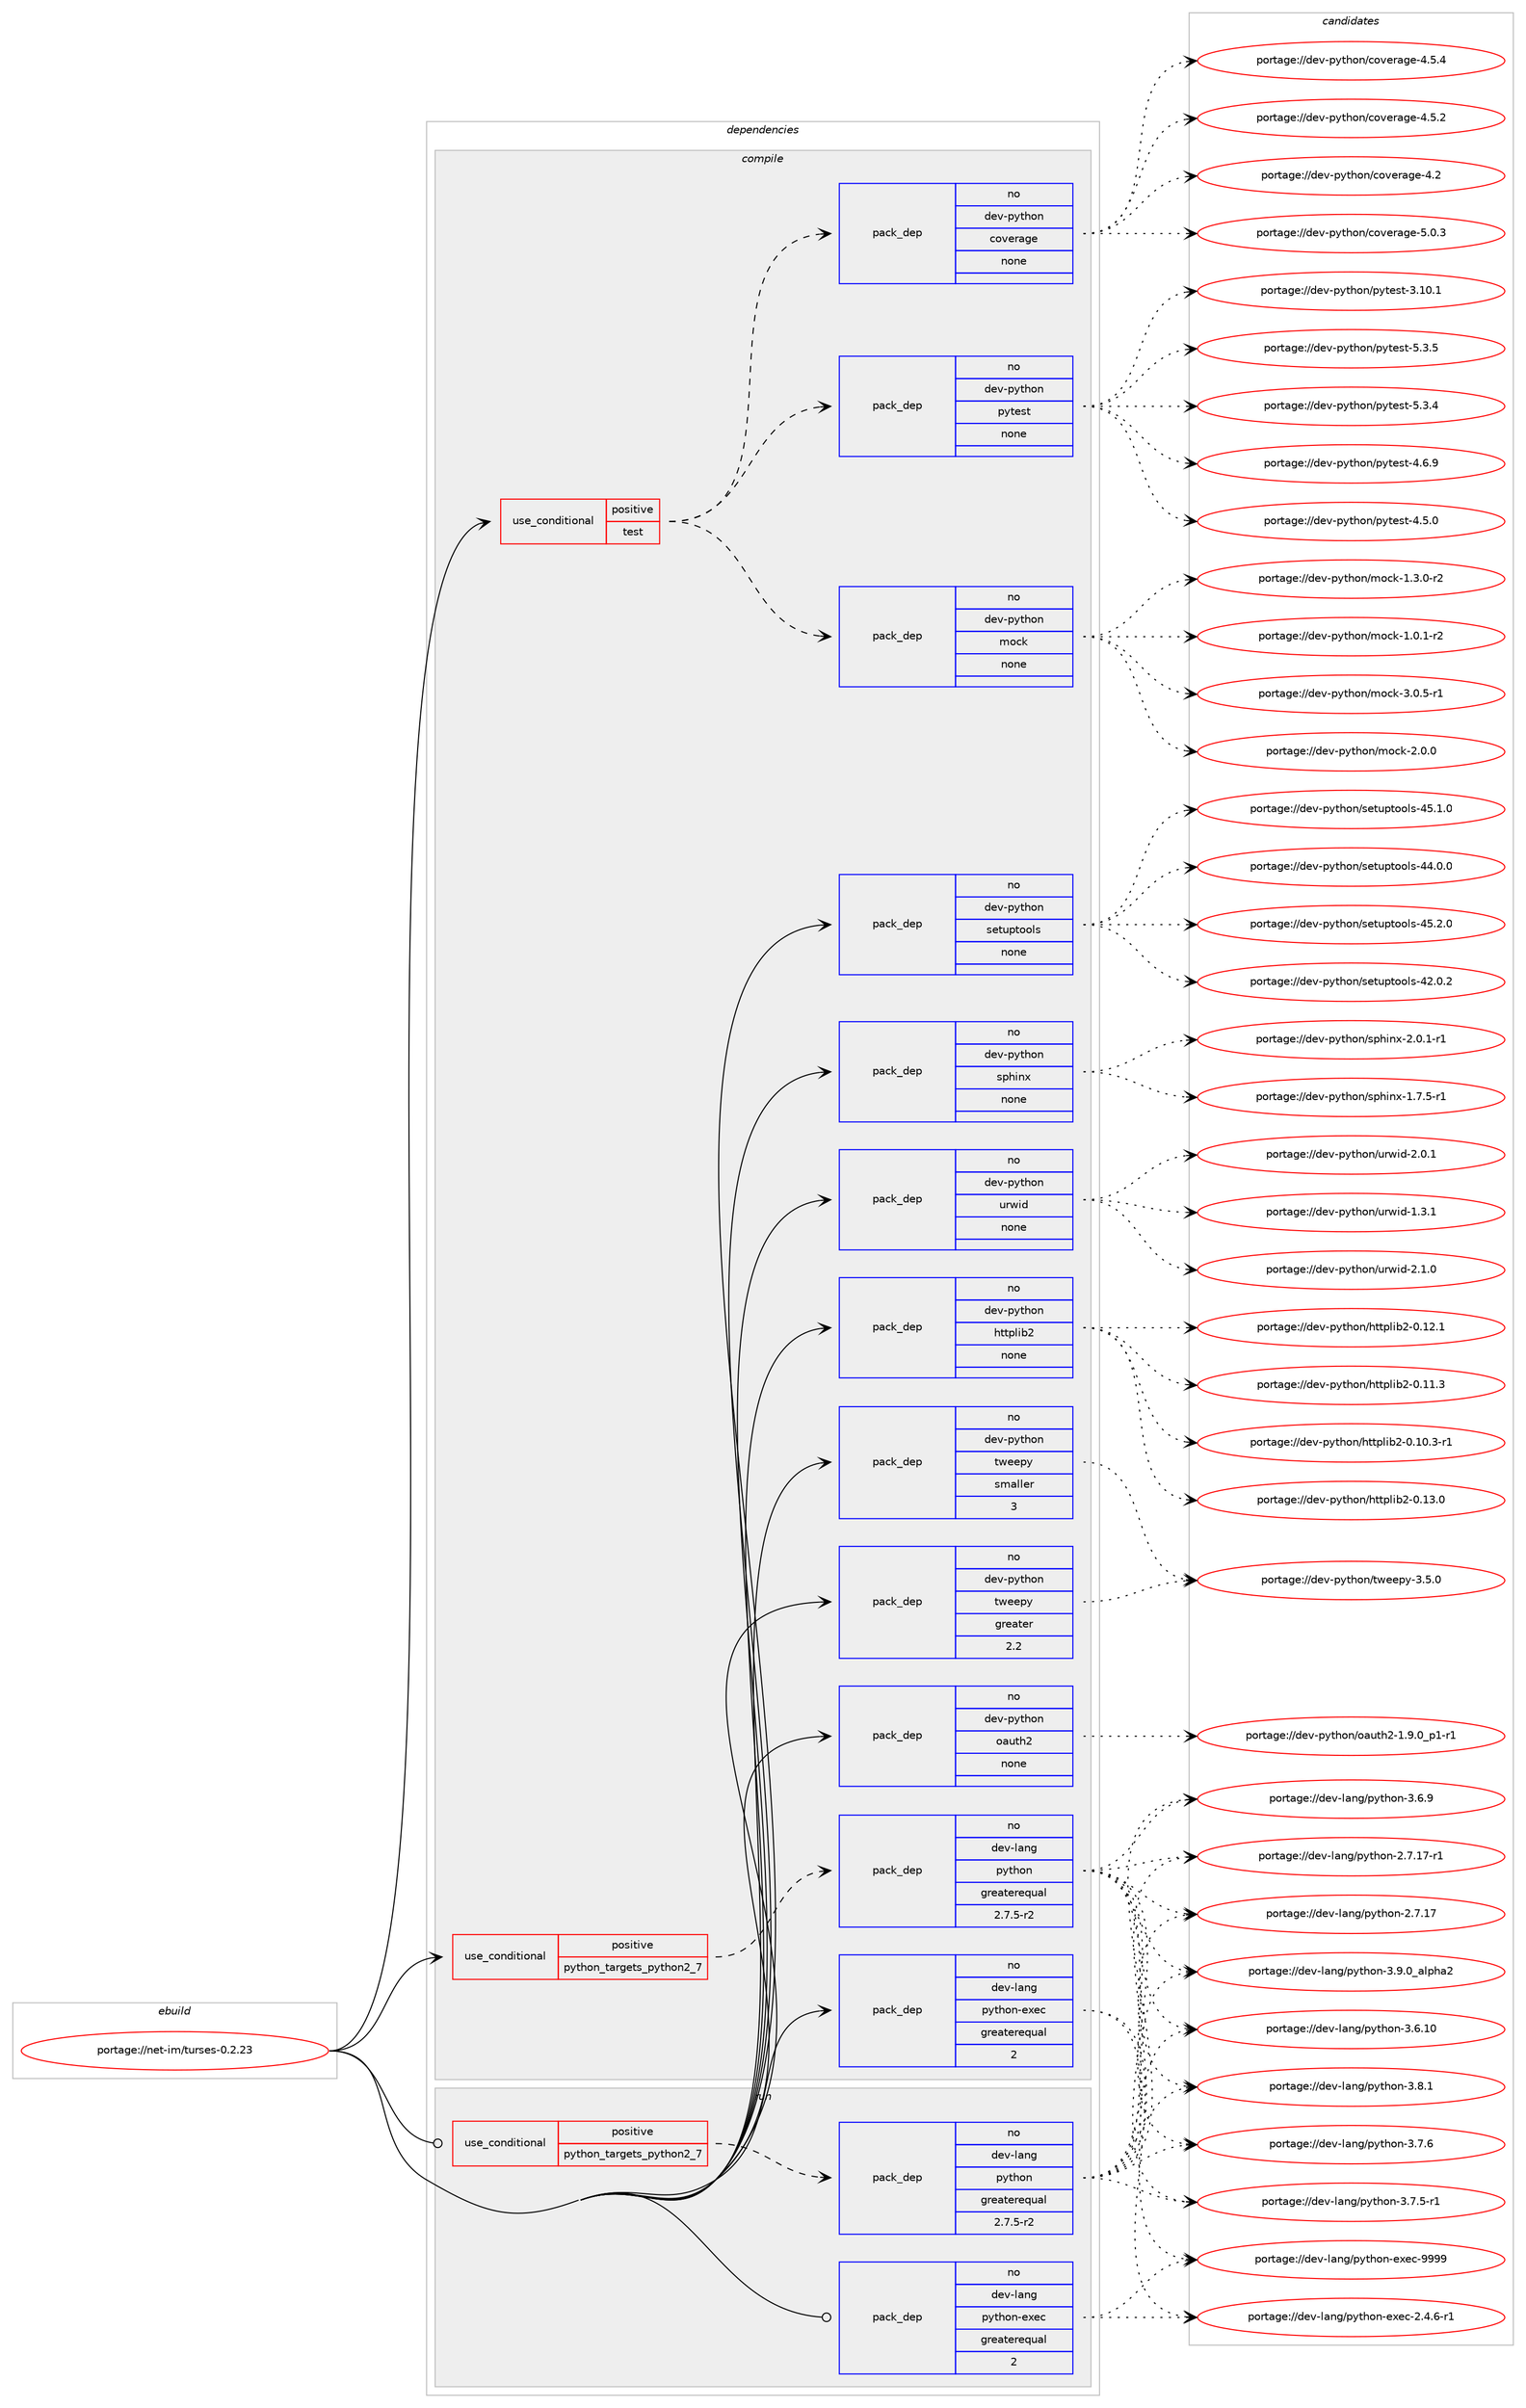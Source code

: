 digraph prolog {

# *************
# Graph options
# *************

newrank=true;
concentrate=true;
compound=true;
graph [rankdir=LR,fontname=Helvetica,fontsize=10,ranksep=1.5];#, ranksep=2.5, nodesep=0.2];
edge  [arrowhead=vee];
node  [fontname=Helvetica,fontsize=10];

# **********
# The ebuild
# **********

subgraph cluster_leftcol {
color=gray;
rank=same;
label=<<i>ebuild</i>>;
id [label="portage://net-im/turses-0.2.23", color=red, width=4, href="../net-im/turses-0.2.23.svg"];
}

# ****************
# The dependencies
# ****************

subgraph cluster_midcol {
color=gray;
label=<<i>dependencies</i>>;
subgraph cluster_compile {
fillcolor="#eeeeee";
style=filled;
label=<<i>compile</i>>;
subgraph cond30144 {
dependency138666 [label=<<TABLE BORDER="0" CELLBORDER="1" CELLSPACING="0" CELLPADDING="4"><TR><TD ROWSPAN="3" CELLPADDING="10">use_conditional</TD></TR><TR><TD>positive</TD></TR><TR><TD>python_targets_python2_7</TD></TR></TABLE>>, shape=none, color=red];
subgraph pack106202 {
dependency138667 [label=<<TABLE BORDER="0" CELLBORDER="1" CELLSPACING="0" CELLPADDING="4" WIDTH="220"><TR><TD ROWSPAN="6" CELLPADDING="30">pack_dep</TD></TR><TR><TD WIDTH="110">no</TD></TR><TR><TD>dev-lang</TD></TR><TR><TD>python</TD></TR><TR><TD>greaterequal</TD></TR><TR><TD>2.7.5-r2</TD></TR></TABLE>>, shape=none, color=blue];
}
dependency138666:e -> dependency138667:w [weight=20,style="dashed",arrowhead="vee"];
}
id:e -> dependency138666:w [weight=20,style="solid",arrowhead="vee"];
subgraph cond30145 {
dependency138668 [label=<<TABLE BORDER="0" CELLBORDER="1" CELLSPACING="0" CELLPADDING="4"><TR><TD ROWSPAN="3" CELLPADDING="10">use_conditional</TD></TR><TR><TD>positive</TD></TR><TR><TD>test</TD></TR></TABLE>>, shape=none, color=red];
subgraph pack106203 {
dependency138669 [label=<<TABLE BORDER="0" CELLBORDER="1" CELLSPACING="0" CELLPADDING="4" WIDTH="220"><TR><TD ROWSPAN="6" CELLPADDING="30">pack_dep</TD></TR><TR><TD WIDTH="110">no</TD></TR><TR><TD>dev-python</TD></TR><TR><TD>mock</TD></TR><TR><TD>none</TD></TR><TR><TD></TD></TR></TABLE>>, shape=none, color=blue];
}
dependency138668:e -> dependency138669:w [weight=20,style="dashed",arrowhead="vee"];
subgraph pack106204 {
dependency138670 [label=<<TABLE BORDER="0" CELLBORDER="1" CELLSPACING="0" CELLPADDING="4" WIDTH="220"><TR><TD ROWSPAN="6" CELLPADDING="30">pack_dep</TD></TR><TR><TD WIDTH="110">no</TD></TR><TR><TD>dev-python</TD></TR><TR><TD>pytest</TD></TR><TR><TD>none</TD></TR><TR><TD></TD></TR></TABLE>>, shape=none, color=blue];
}
dependency138668:e -> dependency138670:w [weight=20,style="dashed",arrowhead="vee"];
subgraph pack106205 {
dependency138671 [label=<<TABLE BORDER="0" CELLBORDER="1" CELLSPACING="0" CELLPADDING="4" WIDTH="220"><TR><TD ROWSPAN="6" CELLPADDING="30">pack_dep</TD></TR><TR><TD WIDTH="110">no</TD></TR><TR><TD>dev-python</TD></TR><TR><TD>coverage</TD></TR><TR><TD>none</TD></TR><TR><TD></TD></TR></TABLE>>, shape=none, color=blue];
}
dependency138668:e -> dependency138671:w [weight=20,style="dashed",arrowhead="vee"];
}
id:e -> dependency138668:w [weight=20,style="solid",arrowhead="vee"];
subgraph pack106206 {
dependency138672 [label=<<TABLE BORDER="0" CELLBORDER="1" CELLSPACING="0" CELLPADDING="4" WIDTH="220"><TR><TD ROWSPAN="6" CELLPADDING="30">pack_dep</TD></TR><TR><TD WIDTH="110">no</TD></TR><TR><TD>dev-lang</TD></TR><TR><TD>python-exec</TD></TR><TR><TD>greaterequal</TD></TR><TR><TD>2</TD></TR></TABLE>>, shape=none, color=blue];
}
id:e -> dependency138672:w [weight=20,style="solid",arrowhead="vee"];
subgraph pack106207 {
dependency138673 [label=<<TABLE BORDER="0" CELLBORDER="1" CELLSPACING="0" CELLPADDING="4" WIDTH="220"><TR><TD ROWSPAN="6" CELLPADDING="30">pack_dep</TD></TR><TR><TD WIDTH="110">no</TD></TR><TR><TD>dev-python</TD></TR><TR><TD>httplib2</TD></TR><TR><TD>none</TD></TR><TR><TD></TD></TR></TABLE>>, shape=none, color=blue];
}
id:e -> dependency138673:w [weight=20,style="solid",arrowhead="vee"];
subgraph pack106208 {
dependency138674 [label=<<TABLE BORDER="0" CELLBORDER="1" CELLSPACING="0" CELLPADDING="4" WIDTH="220"><TR><TD ROWSPAN="6" CELLPADDING="30">pack_dep</TD></TR><TR><TD WIDTH="110">no</TD></TR><TR><TD>dev-python</TD></TR><TR><TD>oauth2</TD></TR><TR><TD>none</TD></TR><TR><TD></TD></TR></TABLE>>, shape=none, color=blue];
}
id:e -> dependency138674:w [weight=20,style="solid",arrowhead="vee"];
subgraph pack106209 {
dependency138675 [label=<<TABLE BORDER="0" CELLBORDER="1" CELLSPACING="0" CELLPADDING="4" WIDTH="220"><TR><TD ROWSPAN="6" CELLPADDING="30">pack_dep</TD></TR><TR><TD WIDTH="110">no</TD></TR><TR><TD>dev-python</TD></TR><TR><TD>setuptools</TD></TR><TR><TD>none</TD></TR><TR><TD></TD></TR></TABLE>>, shape=none, color=blue];
}
id:e -> dependency138675:w [weight=20,style="solid",arrowhead="vee"];
subgraph pack106210 {
dependency138676 [label=<<TABLE BORDER="0" CELLBORDER="1" CELLSPACING="0" CELLPADDING="4" WIDTH="220"><TR><TD ROWSPAN="6" CELLPADDING="30">pack_dep</TD></TR><TR><TD WIDTH="110">no</TD></TR><TR><TD>dev-python</TD></TR><TR><TD>sphinx</TD></TR><TR><TD>none</TD></TR><TR><TD></TD></TR></TABLE>>, shape=none, color=blue];
}
id:e -> dependency138676:w [weight=20,style="solid",arrowhead="vee"];
subgraph pack106211 {
dependency138677 [label=<<TABLE BORDER="0" CELLBORDER="1" CELLSPACING="0" CELLPADDING="4" WIDTH="220"><TR><TD ROWSPAN="6" CELLPADDING="30">pack_dep</TD></TR><TR><TD WIDTH="110">no</TD></TR><TR><TD>dev-python</TD></TR><TR><TD>tweepy</TD></TR><TR><TD>greater</TD></TR><TR><TD>2.2</TD></TR></TABLE>>, shape=none, color=blue];
}
id:e -> dependency138677:w [weight=20,style="solid",arrowhead="vee"];
subgraph pack106212 {
dependency138678 [label=<<TABLE BORDER="0" CELLBORDER="1" CELLSPACING="0" CELLPADDING="4" WIDTH="220"><TR><TD ROWSPAN="6" CELLPADDING="30">pack_dep</TD></TR><TR><TD WIDTH="110">no</TD></TR><TR><TD>dev-python</TD></TR><TR><TD>tweepy</TD></TR><TR><TD>smaller</TD></TR><TR><TD>3</TD></TR></TABLE>>, shape=none, color=blue];
}
id:e -> dependency138678:w [weight=20,style="solid",arrowhead="vee"];
subgraph pack106213 {
dependency138679 [label=<<TABLE BORDER="0" CELLBORDER="1" CELLSPACING="0" CELLPADDING="4" WIDTH="220"><TR><TD ROWSPAN="6" CELLPADDING="30">pack_dep</TD></TR><TR><TD WIDTH="110">no</TD></TR><TR><TD>dev-python</TD></TR><TR><TD>urwid</TD></TR><TR><TD>none</TD></TR><TR><TD></TD></TR></TABLE>>, shape=none, color=blue];
}
id:e -> dependency138679:w [weight=20,style="solid",arrowhead="vee"];
}
subgraph cluster_compileandrun {
fillcolor="#eeeeee";
style=filled;
label=<<i>compile and run</i>>;
}
subgraph cluster_run {
fillcolor="#eeeeee";
style=filled;
label=<<i>run</i>>;
subgraph cond30146 {
dependency138680 [label=<<TABLE BORDER="0" CELLBORDER="1" CELLSPACING="0" CELLPADDING="4"><TR><TD ROWSPAN="3" CELLPADDING="10">use_conditional</TD></TR><TR><TD>positive</TD></TR><TR><TD>python_targets_python2_7</TD></TR></TABLE>>, shape=none, color=red];
subgraph pack106214 {
dependency138681 [label=<<TABLE BORDER="0" CELLBORDER="1" CELLSPACING="0" CELLPADDING="4" WIDTH="220"><TR><TD ROWSPAN="6" CELLPADDING="30">pack_dep</TD></TR><TR><TD WIDTH="110">no</TD></TR><TR><TD>dev-lang</TD></TR><TR><TD>python</TD></TR><TR><TD>greaterequal</TD></TR><TR><TD>2.7.5-r2</TD></TR></TABLE>>, shape=none, color=blue];
}
dependency138680:e -> dependency138681:w [weight=20,style="dashed",arrowhead="vee"];
}
id:e -> dependency138680:w [weight=20,style="solid",arrowhead="odot"];
subgraph pack106215 {
dependency138682 [label=<<TABLE BORDER="0" CELLBORDER="1" CELLSPACING="0" CELLPADDING="4" WIDTH="220"><TR><TD ROWSPAN="6" CELLPADDING="30">pack_dep</TD></TR><TR><TD WIDTH="110">no</TD></TR><TR><TD>dev-lang</TD></TR><TR><TD>python-exec</TD></TR><TR><TD>greaterequal</TD></TR><TR><TD>2</TD></TR></TABLE>>, shape=none, color=blue];
}
id:e -> dependency138682:w [weight=20,style="solid",arrowhead="odot"];
}
}

# **************
# The candidates
# **************

subgraph cluster_choices {
rank=same;
color=gray;
label=<<i>candidates</i>>;

subgraph choice106202 {
color=black;
nodesep=1;
choice10010111845108971101034711212111610411111045514657464895971081121049750 [label="portage://dev-lang/python-3.9.0_alpha2", color=red, width=4,href="../dev-lang/python-3.9.0_alpha2.svg"];
choice100101118451089711010347112121116104111110455146564649 [label="portage://dev-lang/python-3.8.1", color=red, width=4,href="../dev-lang/python-3.8.1.svg"];
choice100101118451089711010347112121116104111110455146554654 [label="portage://dev-lang/python-3.7.6", color=red, width=4,href="../dev-lang/python-3.7.6.svg"];
choice1001011184510897110103471121211161041111104551465546534511449 [label="portage://dev-lang/python-3.7.5-r1", color=red, width=4,href="../dev-lang/python-3.7.5-r1.svg"];
choice100101118451089711010347112121116104111110455146544657 [label="portage://dev-lang/python-3.6.9", color=red, width=4,href="../dev-lang/python-3.6.9.svg"];
choice10010111845108971101034711212111610411111045514654464948 [label="portage://dev-lang/python-3.6.10", color=red, width=4,href="../dev-lang/python-3.6.10.svg"];
choice100101118451089711010347112121116104111110455046554649554511449 [label="portage://dev-lang/python-2.7.17-r1", color=red, width=4,href="../dev-lang/python-2.7.17-r1.svg"];
choice10010111845108971101034711212111610411111045504655464955 [label="portage://dev-lang/python-2.7.17", color=red, width=4,href="../dev-lang/python-2.7.17.svg"];
dependency138667:e -> choice10010111845108971101034711212111610411111045514657464895971081121049750:w [style=dotted,weight="100"];
dependency138667:e -> choice100101118451089711010347112121116104111110455146564649:w [style=dotted,weight="100"];
dependency138667:e -> choice100101118451089711010347112121116104111110455146554654:w [style=dotted,weight="100"];
dependency138667:e -> choice1001011184510897110103471121211161041111104551465546534511449:w [style=dotted,weight="100"];
dependency138667:e -> choice100101118451089711010347112121116104111110455146544657:w [style=dotted,weight="100"];
dependency138667:e -> choice10010111845108971101034711212111610411111045514654464948:w [style=dotted,weight="100"];
dependency138667:e -> choice100101118451089711010347112121116104111110455046554649554511449:w [style=dotted,weight="100"];
dependency138667:e -> choice10010111845108971101034711212111610411111045504655464955:w [style=dotted,weight="100"];
}
subgraph choice106203 {
color=black;
nodesep=1;
choice1001011184511212111610411111047109111991074551464846534511449 [label="portage://dev-python/mock-3.0.5-r1", color=red, width=4,href="../dev-python/mock-3.0.5-r1.svg"];
choice100101118451121211161041111104710911199107455046484648 [label="portage://dev-python/mock-2.0.0", color=red, width=4,href="../dev-python/mock-2.0.0.svg"];
choice1001011184511212111610411111047109111991074549465146484511450 [label="portage://dev-python/mock-1.3.0-r2", color=red, width=4,href="../dev-python/mock-1.3.0-r2.svg"];
choice1001011184511212111610411111047109111991074549464846494511450 [label="portage://dev-python/mock-1.0.1-r2", color=red, width=4,href="../dev-python/mock-1.0.1-r2.svg"];
dependency138669:e -> choice1001011184511212111610411111047109111991074551464846534511449:w [style=dotted,weight="100"];
dependency138669:e -> choice100101118451121211161041111104710911199107455046484648:w [style=dotted,weight="100"];
dependency138669:e -> choice1001011184511212111610411111047109111991074549465146484511450:w [style=dotted,weight="100"];
dependency138669:e -> choice1001011184511212111610411111047109111991074549464846494511450:w [style=dotted,weight="100"];
}
subgraph choice106204 {
color=black;
nodesep=1;
choice1001011184511212111610411111047112121116101115116455346514653 [label="portage://dev-python/pytest-5.3.5", color=red, width=4,href="../dev-python/pytest-5.3.5.svg"];
choice1001011184511212111610411111047112121116101115116455346514652 [label="portage://dev-python/pytest-5.3.4", color=red, width=4,href="../dev-python/pytest-5.3.4.svg"];
choice1001011184511212111610411111047112121116101115116455246544657 [label="portage://dev-python/pytest-4.6.9", color=red, width=4,href="../dev-python/pytest-4.6.9.svg"];
choice1001011184511212111610411111047112121116101115116455246534648 [label="portage://dev-python/pytest-4.5.0", color=red, width=4,href="../dev-python/pytest-4.5.0.svg"];
choice100101118451121211161041111104711212111610111511645514649484649 [label="portage://dev-python/pytest-3.10.1", color=red, width=4,href="../dev-python/pytest-3.10.1.svg"];
dependency138670:e -> choice1001011184511212111610411111047112121116101115116455346514653:w [style=dotted,weight="100"];
dependency138670:e -> choice1001011184511212111610411111047112121116101115116455346514652:w [style=dotted,weight="100"];
dependency138670:e -> choice1001011184511212111610411111047112121116101115116455246544657:w [style=dotted,weight="100"];
dependency138670:e -> choice1001011184511212111610411111047112121116101115116455246534648:w [style=dotted,weight="100"];
dependency138670:e -> choice100101118451121211161041111104711212111610111511645514649484649:w [style=dotted,weight="100"];
}
subgraph choice106205 {
color=black;
nodesep=1;
choice10010111845112121116104111110479911111810111497103101455346484651 [label="portage://dev-python/coverage-5.0.3", color=red, width=4,href="../dev-python/coverage-5.0.3.svg"];
choice10010111845112121116104111110479911111810111497103101455246534652 [label="portage://dev-python/coverage-4.5.4", color=red, width=4,href="../dev-python/coverage-4.5.4.svg"];
choice10010111845112121116104111110479911111810111497103101455246534650 [label="portage://dev-python/coverage-4.5.2", color=red, width=4,href="../dev-python/coverage-4.5.2.svg"];
choice1001011184511212111610411111047991111181011149710310145524650 [label="portage://dev-python/coverage-4.2", color=red, width=4,href="../dev-python/coverage-4.2.svg"];
dependency138671:e -> choice10010111845112121116104111110479911111810111497103101455346484651:w [style=dotted,weight="100"];
dependency138671:e -> choice10010111845112121116104111110479911111810111497103101455246534652:w [style=dotted,weight="100"];
dependency138671:e -> choice10010111845112121116104111110479911111810111497103101455246534650:w [style=dotted,weight="100"];
dependency138671:e -> choice1001011184511212111610411111047991111181011149710310145524650:w [style=dotted,weight="100"];
}
subgraph choice106206 {
color=black;
nodesep=1;
choice10010111845108971101034711212111610411111045101120101994557575757 [label="portage://dev-lang/python-exec-9999", color=red, width=4,href="../dev-lang/python-exec-9999.svg"];
choice10010111845108971101034711212111610411111045101120101994550465246544511449 [label="portage://dev-lang/python-exec-2.4.6-r1", color=red, width=4,href="../dev-lang/python-exec-2.4.6-r1.svg"];
dependency138672:e -> choice10010111845108971101034711212111610411111045101120101994557575757:w [style=dotted,weight="100"];
dependency138672:e -> choice10010111845108971101034711212111610411111045101120101994550465246544511449:w [style=dotted,weight="100"];
}
subgraph choice106207 {
color=black;
nodesep=1;
choice1001011184511212111610411111047104116116112108105985045484649514648 [label="portage://dev-python/httplib2-0.13.0", color=red, width=4,href="../dev-python/httplib2-0.13.0.svg"];
choice1001011184511212111610411111047104116116112108105985045484649504649 [label="portage://dev-python/httplib2-0.12.1", color=red, width=4,href="../dev-python/httplib2-0.12.1.svg"];
choice1001011184511212111610411111047104116116112108105985045484649494651 [label="portage://dev-python/httplib2-0.11.3", color=red, width=4,href="../dev-python/httplib2-0.11.3.svg"];
choice10010111845112121116104111110471041161161121081059850454846494846514511449 [label="portage://dev-python/httplib2-0.10.3-r1", color=red, width=4,href="../dev-python/httplib2-0.10.3-r1.svg"];
dependency138673:e -> choice1001011184511212111610411111047104116116112108105985045484649514648:w [style=dotted,weight="100"];
dependency138673:e -> choice1001011184511212111610411111047104116116112108105985045484649504649:w [style=dotted,weight="100"];
dependency138673:e -> choice1001011184511212111610411111047104116116112108105985045484649494651:w [style=dotted,weight="100"];
dependency138673:e -> choice10010111845112121116104111110471041161161121081059850454846494846514511449:w [style=dotted,weight="100"];
}
subgraph choice106208 {
color=black;
nodesep=1;
choice1001011184511212111610411111047111971171161045045494657464895112494511449 [label="portage://dev-python/oauth2-1.9.0_p1-r1", color=red, width=4,href="../dev-python/oauth2-1.9.0_p1-r1.svg"];
dependency138674:e -> choice1001011184511212111610411111047111971171161045045494657464895112494511449:w [style=dotted,weight="100"];
}
subgraph choice106209 {
color=black;
nodesep=1;
choice100101118451121211161041111104711510111611711211611111110811545525346504648 [label="portage://dev-python/setuptools-45.2.0", color=red, width=4,href="../dev-python/setuptools-45.2.0.svg"];
choice100101118451121211161041111104711510111611711211611111110811545525346494648 [label="portage://dev-python/setuptools-45.1.0", color=red, width=4,href="../dev-python/setuptools-45.1.0.svg"];
choice100101118451121211161041111104711510111611711211611111110811545525246484648 [label="portage://dev-python/setuptools-44.0.0", color=red, width=4,href="../dev-python/setuptools-44.0.0.svg"];
choice100101118451121211161041111104711510111611711211611111110811545525046484650 [label="portage://dev-python/setuptools-42.0.2", color=red, width=4,href="../dev-python/setuptools-42.0.2.svg"];
dependency138675:e -> choice100101118451121211161041111104711510111611711211611111110811545525346504648:w [style=dotted,weight="100"];
dependency138675:e -> choice100101118451121211161041111104711510111611711211611111110811545525346494648:w [style=dotted,weight="100"];
dependency138675:e -> choice100101118451121211161041111104711510111611711211611111110811545525246484648:w [style=dotted,weight="100"];
dependency138675:e -> choice100101118451121211161041111104711510111611711211611111110811545525046484650:w [style=dotted,weight="100"];
}
subgraph choice106210 {
color=black;
nodesep=1;
choice10010111845112121116104111110471151121041051101204550464846494511449 [label="portage://dev-python/sphinx-2.0.1-r1", color=red, width=4,href="../dev-python/sphinx-2.0.1-r1.svg"];
choice10010111845112121116104111110471151121041051101204549465546534511449 [label="portage://dev-python/sphinx-1.7.5-r1", color=red, width=4,href="../dev-python/sphinx-1.7.5-r1.svg"];
dependency138676:e -> choice10010111845112121116104111110471151121041051101204550464846494511449:w [style=dotted,weight="100"];
dependency138676:e -> choice10010111845112121116104111110471151121041051101204549465546534511449:w [style=dotted,weight="100"];
}
subgraph choice106211 {
color=black;
nodesep=1;
choice1001011184511212111610411111047116119101101112121455146534648 [label="portage://dev-python/tweepy-3.5.0", color=red, width=4,href="../dev-python/tweepy-3.5.0.svg"];
dependency138677:e -> choice1001011184511212111610411111047116119101101112121455146534648:w [style=dotted,weight="100"];
}
subgraph choice106212 {
color=black;
nodesep=1;
choice1001011184511212111610411111047116119101101112121455146534648 [label="portage://dev-python/tweepy-3.5.0", color=red, width=4,href="../dev-python/tweepy-3.5.0.svg"];
dependency138678:e -> choice1001011184511212111610411111047116119101101112121455146534648:w [style=dotted,weight="100"];
}
subgraph choice106213 {
color=black;
nodesep=1;
choice1001011184511212111610411111047117114119105100455046494648 [label="portage://dev-python/urwid-2.1.0", color=red, width=4,href="../dev-python/urwid-2.1.0.svg"];
choice1001011184511212111610411111047117114119105100455046484649 [label="portage://dev-python/urwid-2.0.1", color=red, width=4,href="../dev-python/urwid-2.0.1.svg"];
choice1001011184511212111610411111047117114119105100454946514649 [label="portage://dev-python/urwid-1.3.1", color=red, width=4,href="../dev-python/urwid-1.3.1.svg"];
dependency138679:e -> choice1001011184511212111610411111047117114119105100455046494648:w [style=dotted,weight="100"];
dependency138679:e -> choice1001011184511212111610411111047117114119105100455046484649:w [style=dotted,weight="100"];
dependency138679:e -> choice1001011184511212111610411111047117114119105100454946514649:w [style=dotted,weight="100"];
}
subgraph choice106214 {
color=black;
nodesep=1;
choice10010111845108971101034711212111610411111045514657464895971081121049750 [label="portage://dev-lang/python-3.9.0_alpha2", color=red, width=4,href="../dev-lang/python-3.9.0_alpha2.svg"];
choice100101118451089711010347112121116104111110455146564649 [label="portage://dev-lang/python-3.8.1", color=red, width=4,href="../dev-lang/python-3.8.1.svg"];
choice100101118451089711010347112121116104111110455146554654 [label="portage://dev-lang/python-3.7.6", color=red, width=4,href="../dev-lang/python-3.7.6.svg"];
choice1001011184510897110103471121211161041111104551465546534511449 [label="portage://dev-lang/python-3.7.5-r1", color=red, width=4,href="../dev-lang/python-3.7.5-r1.svg"];
choice100101118451089711010347112121116104111110455146544657 [label="portage://dev-lang/python-3.6.9", color=red, width=4,href="../dev-lang/python-3.6.9.svg"];
choice10010111845108971101034711212111610411111045514654464948 [label="portage://dev-lang/python-3.6.10", color=red, width=4,href="../dev-lang/python-3.6.10.svg"];
choice100101118451089711010347112121116104111110455046554649554511449 [label="portage://dev-lang/python-2.7.17-r1", color=red, width=4,href="../dev-lang/python-2.7.17-r1.svg"];
choice10010111845108971101034711212111610411111045504655464955 [label="portage://dev-lang/python-2.7.17", color=red, width=4,href="../dev-lang/python-2.7.17.svg"];
dependency138681:e -> choice10010111845108971101034711212111610411111045514657464895971081121049750:w [style=dotted,weight="100"];
dependency138681:e -> choice100101118451089711010347112121116104111110455146564649:w [style=dotted,weight="100"];
dependency138681:e -> choice100101118451089711010347112121116104111110455146554654:w [style=dotted,weight="100"];
dependency138681:e -> choice1001011184510897110103471121211161041111104551465546534511449:w [style=dotted,weight="100"];
dependency138681:e -> choice100101118451089711010347112121116104111110455146544657:w [style=dotted,weight="100"];
dependency138681:e -> choice10010111845108971101034711212111610411111045514654464948:w [style=dotted,weight="100"];
dependency138681:e -> choice100101118451089711010347112121116104111110455046554649554511449:w [style=dotted,weight="100"];
dependency138681:e -> choice10010111845108971101034711212111610411111045504655464955:w [style=dotted,weight="100"];
}
subgraph choice106215 {
color=black;
nodesep=1;
choice10010111845108971101034711212111610411111045101120101994557575757 [label="portage://dev-lang/python-exec-9999", color=red, width=4,href="../dev-lang/python-exec-9999.svg"];
choice10010111845108971101034711212111610411111045101120101994550465246544511449 [label="portage://dev-lang/python-exec-2.4.6-r1", color=red, width=4,href="../dev-lang/python-exec-2.4.6-r1.svg"];
dependency138682:e -> choice10010111845108971101034711212111610411111045101120101994557575757:w [style=dotted,weight="100"];
dependency138682:e -> choice10010111845108971101034711212111610411111045101120101994550465246544511449:w [style=dotted,weight="100"];
}
}

}
